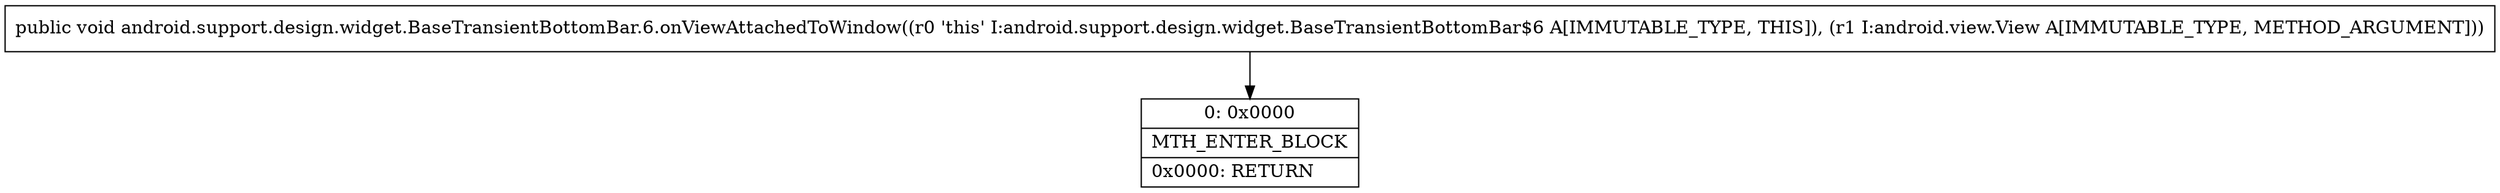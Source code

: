digraph "CFG forandroid.support.design.widget.BaseTransientBottomBar.6.onViewAttachedToWindow(Landroid\/view\/View;)V" {
Node_0 [shape=record,label="{0\:\ 0x0000|MTH_ENTER_BLOCK\l|0x0000: RETURN   \l}"];
MethodNode[shape=record,label="{public void android.support.design.widget.BaseTransientBottomBar.6.onViewAttachedToWindow((r0 'this' I:android.support.design.widget.BaseTransientBottomBar$6 A[IMMUTABLE_TYPE, THIS]), (r1 I:android.view.View A[IMMUTABLE_TYPE, METHOD_ARGUMENT])) }"];
MethodNode -> Node_0;
}

